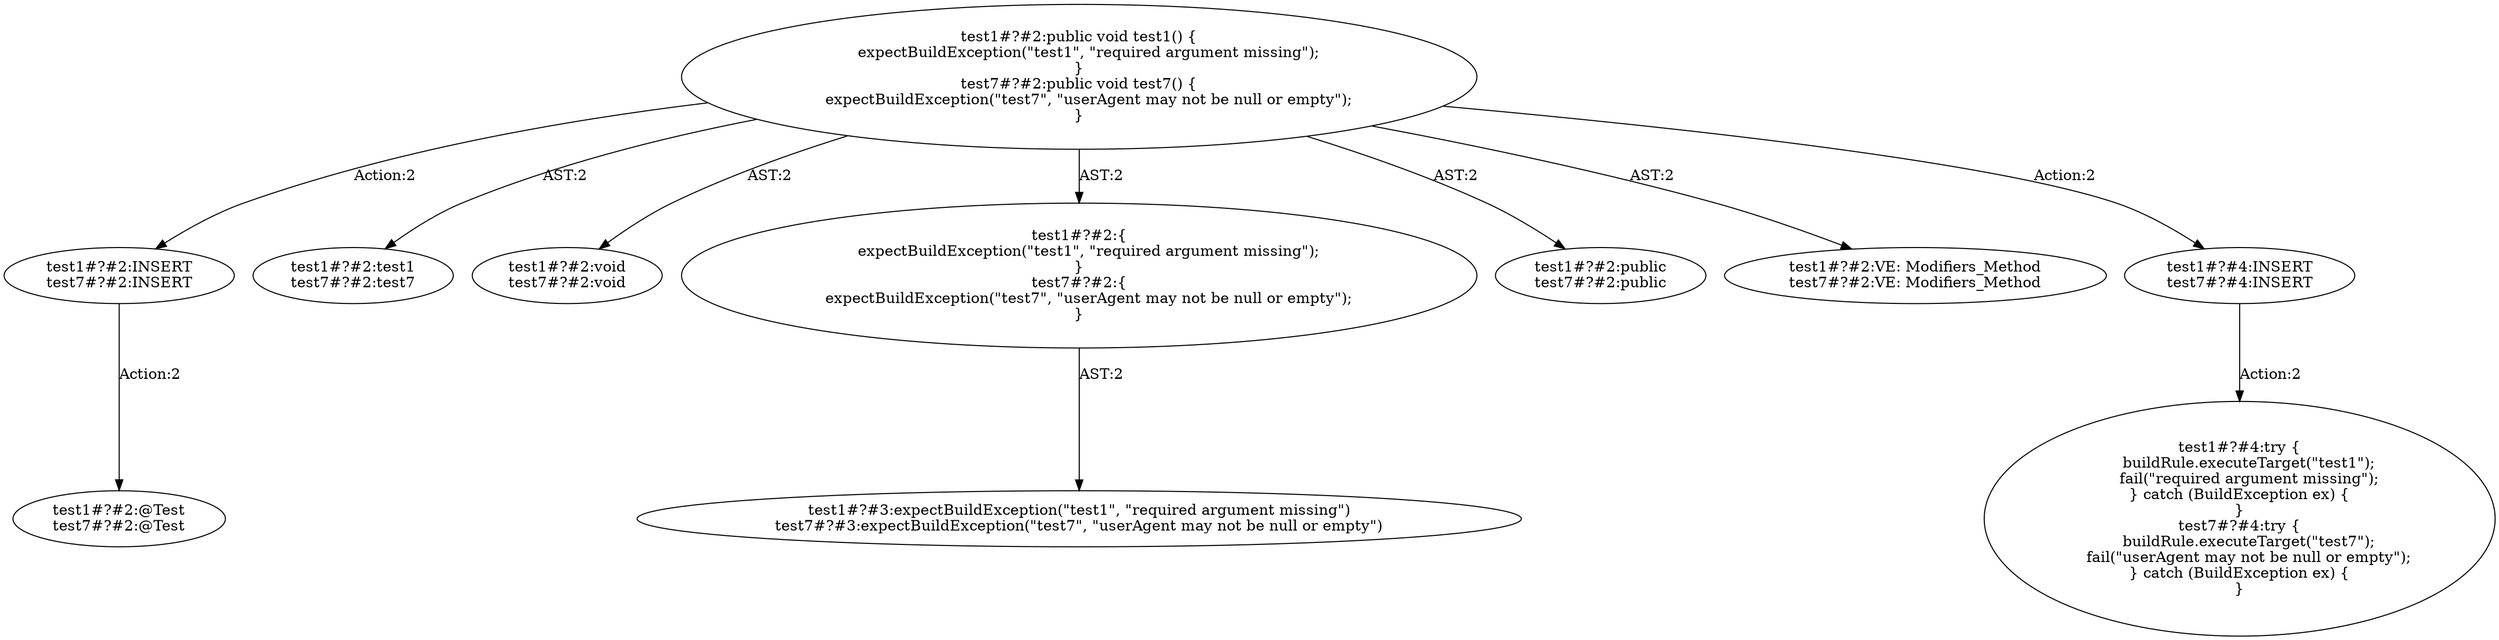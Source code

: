 digraph "Pattern" {
0 [label="test1#?#2:INSERT
test7#?#2:INSERT" shape=ellipse]
1 [label="test1#?#2:public void test1() \{
    expectBuildException(\"test1\", \"required argument missing\");
\}
test7#?#2:public void test7() \{
    expectBuildException(\"test7\", \"userAgent may not be null or empty\");
\}" shape=ellipse]
2 [label="test1#?#2:test1
test7#?#2:test7" shape=ellipse]
3 [label="test1#?#2:void
test7#?#2:void" shape=ellipse]
4 [label="test1#?#2:\{
    expectBuildException(\"test1\", \"required argument missing\");
\}
test7#?#2:\{
    expectBuildException(\"test7\", \"userAgent may not be null or empty\");
\}" shape=ellipse]
5 [label="test1#?#3:expectBuildException(\"test1\", \"required argument missing\")
test7#?#3:expectBuildException(\"test7\", \"userAgent may not be null or empty\")" shape=ellipse]
6 [label="test1#?#2:public
test7#?#2:public" shape=ellipse]
7 [label="test1#?#2:VE: Modifiers_Method
test7#?#2:VE: Modifiers_Method" shape=ellipse]
8 [label="test1#?#4:INSERT
test7#?#4:INSERT" shape=ellipse]
9 [label="test1#?#4:try \{
    buildRule.executeTarget(\"test1\");
    fail(\"required argument missing\");
\} catch (BuildException ex) \{
\}
test7#?#4:try \{
    buildRule.executeTarget(\"test7\");
    fail(\"userAgent may not be null or empty\");
\} catch (BuildException ex) \{
\}" shape=ellipse]
10 [label="test1#?#2:@Test
test7#?#2:@Test" shape=ellipse]
0 -> 10 [label="Action:2"];
1 -> 0 [label="Action:2"];
1 -> 2 [label="AST:2"];
1 -> 3 [label="AST:2"];
1 -> 4 [label="AST:2"];
1 -> 6 [label="AST:2"];
1 -> 7 [label="AST:2"];
1 -> 8 [label="Action:2"];
4 -> 5 [label="AST:2"];
8 -> 9 [label="Action:2"];
}